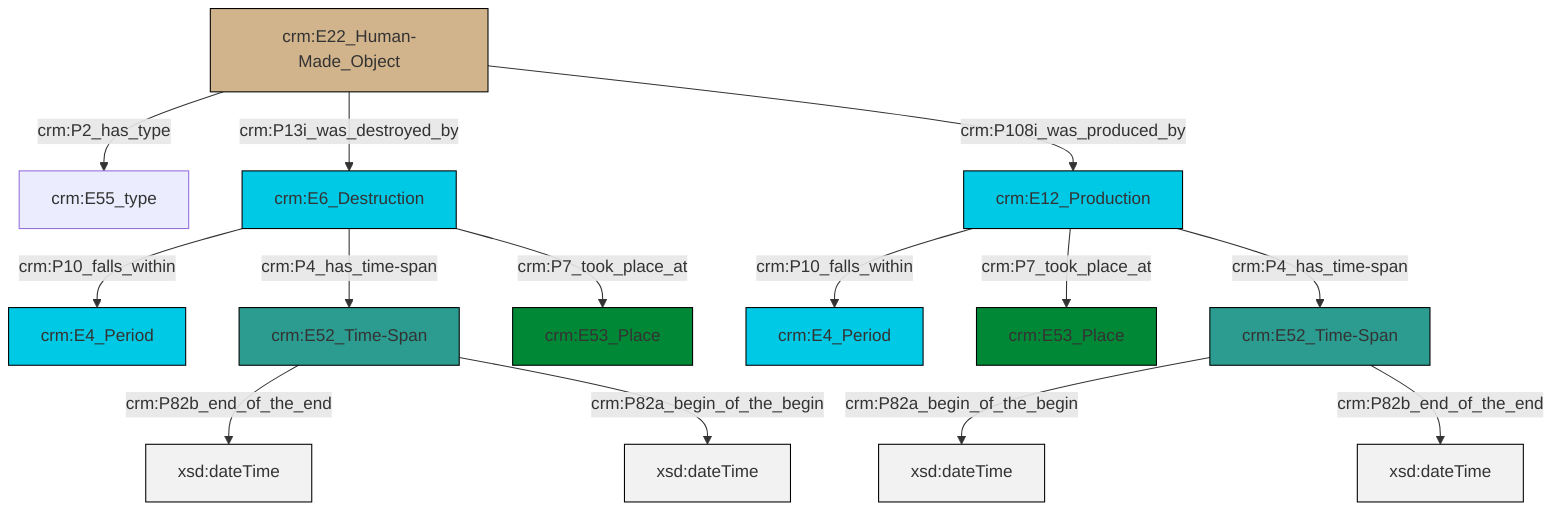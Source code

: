 graph TD
classDef Literal fill:#f2f2f2,stroke:#000000;
classDef CRM_Entity fill:#FFFFFF,stroke:#000000;
classDef Temporal_Entity fill:#00C9E6, stroke:#000000;
classDef Type fill:#E18312, stroke:#000000;
classDef Time-Span fill:#2C9C91, stroke:#000000;
classDef Appellation fill:#FFEB7F, stroke:#000000;
classDef Place fill:#008836, stroke:#000000;
classDef Persistent_Item fill:#B266B2, stroke:#000000;
classDef Conceptual_Object fill:#FFD700, stroke:#000000;
classDef Physical_Thing fill:#D2B48C, stroke:#000000;
classDef Actor fill:#f58aad, stroke:#000000;
classDef PC_Classes fill:#4ce600, stroke:#000000;
classDef Multi fill:#cccccc,stroke:#000000;

0["crm:E52_Time-Span"]:::Time-Span -->|crm:P82a_begin_of_the_begin| 1[xsd:dateTime]:::Literal
2["crm:E12_Production"]:::Temporal_Entity -->|crm:P10_falls_within| 3["crm:E4_Period"]:::Temporal_Entity
7["crm:E6_Destruction"]:::Temporal_Entity -->|crm:P10_falls_within| 5["crm:E4_Period"]:::Temporal_Entity
8["crm:E22_Human-Made_Object"]:::Physical_Thing -->|crm:P2_has_type| 10["crm:E55_type"]:::Default
7["crm:E6_Destruction"]:::Temporal_Entity -->|crm:P4_has_time-span| 11["crm:E52_Time-Span"]:::Time-Span
2["crm:E12_Production"]:::Temporal_Entity -->|crm:P7_took_place_at| 13["crm:E53_Place"]:::Place
11["crm:E52_Time-Span"]:::Time-Span -->|crm:P82b_end_of_the_end| 14[xsd:dateTime]:::Literal
2["crm:E12_Production"]:::Temporal_Entity -->|crm:P4_has_time-span| 0["crm:E52_Time-Span"]:::Time-Span
0["crm:E52_Time-Span"]:::Time-Span -->|crm:P82b_end_of_the_end| 19[xsd:dateTime]:::Literal
7["crm:E6_Destruction"]:::Temporal_Entity -->|crm:P7_took_place_at| 20["crm:E53_Place"]:::Place
8["crm:E22_Human-Made_Object"]:::Physical_Thing -->|crm:P13i_was_destroyed_by| 7["crm:E6_Destruction"]:::Temporal_Entity
8["crm:E22_Human-Made_Object"]:::Physical_Thing -->|crm:P108i_was_produced_by| 2["crm:E12_Production"]:::Temporal_Entity
11["crm:E52_Time-Span"]:::Time-Span -->|crm:P82a_begin_of_the_begin| 23[xsd:dateTime]:::Literal